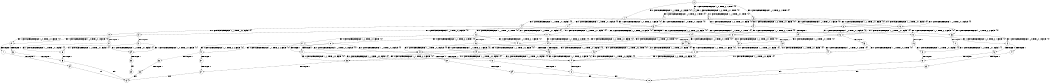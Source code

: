 digraph BCG {
size = "7, 10.5";
center = TRUE;
node [shape = circle];
0 [peripheries = 2];
0 -> 1 [label = "EX !0 !ATOMIC_EXCH_BRANCH (1, +1, TRUE, +0, 1, TRUE) !{0}"];
0 -> 2 [label = "EX !1 !ATOMIC_EXCH_BRANCH (1, +0, TRUE, +0, 1, TRUE) !{0}"];
0 -> 3 [label = "EX !0 !ATOMIC_EXCH_BRANCH (1, +1, TRUE, +0, 1, TRUE) !{0}"];
1 -> 4 [label = "EX !0 !ATOMIC_EXCH_BRANCH (1, +1, TRUE, +0, 1, FALSE) !{0}"];
1 -> 5 [label = "EX !1 !ATOMIC_EXCH_BRANCH (1, +0, TRUE, +0, 1, FALSE) !{0}"];
1 -> 6 [label = "EX !0 !ATOMIC_EXCH_BRANCH (1, +1, TRUE, +0, 1, FALSE) !{0}"];
2 -> 2 [label = "EX !1 !ATOMIC_EXCH_BRANCH (1, +0, TRUE, +0, 1, TRUE) !{0}"];
2 -> 7 [label = "EX !0 !ATOMIC_EXCH_BRANCH (1, +1, TRUE, +0, 1, TRUE) !{0}"];
2 -> 8 [label = "EX !0 !ATOMIC_EXCH_BRANCH (1, +1, TRUE, +0, 1, TRUE) !{0}"];
3 -> 9 [label = "EX !1 !ATOMIC_EXCH_BRANCH (1, +0, TRUE, +0, 1, FALSE) !{0}"];
3 -> 6 [label = "EX !0 !ATOMIC_EXCH_BRANCH (1, +1, TRUE, +0, 1, FALSE) !{0}"];
4 -> 10 [label = "EX !0 !ATOMIC_EXCH_BRANCH (1, +1, TRUE, +0, 2, FALSE) !{0}"];
4 -> 11 [label = "EX !1 !ATOMIC_EXCH_BRANCH (1, +0, TRUE, +0, 1, FALSE) !{0}"];
4 -> 12 [label = "EX !0 !ATOMIC_EXCH_BRANCH (1, +1, TRUE, +0, 2, FALSE) !{0}"];
5 -> 13 [label = "EX !0 !ATOMIC_EXCH_BRANCH (1, +1, TRUE, +0, 1, TRUE) !{0}"];
5 -> 14 [label = "TERMINATE !1"];
5 -> 15 [label = "EX !0 !ATOMIC_EXCH_BRANCH (1, +1, TRUE, +0, 1, TRUE) !{0}"];
6 -> 16 [label = "EX !1 !ATOMIC_EXCH_BRANCH (1, +0, TRUE, +0, 1, FALSE) !{0}"];
6 -> 12 [label = "EX !0 !ATOMIC_EXCH_BRANCH (1, +1, TRUE, +0, 2, FALSE) !{0}"];
7 -> 17 [label = "EX !0 !ATOMIC_EXCH_BRANCH (1, +1, TRUE, +0, 1, FALSE) !{0}"];
7 -> 5 [label = "EX !1 !ATOMIC_EXCH_BRANCH (1, +0, TRUE, +0, 1, FALSE) !{0}"];
7 -> 18 [label = "EX !0 !ATOMIC_EXCH_BRANCH (1, +1, TRUE, +0, 1, FALSE) !{0}"];
8 -> 9 [label = "EX !1 !ATOMIC_EXCH_BRANCH (1, +0, TRUE, +0, 1, FALSE) !{0}"];
8 -> 18 [label = "EX !0 !ATOMIC_EXCH_BRANCH (1, +1, TRUE, +0, 1, FALSE) !{0}"];
9 -> 19 [label = "TERMINATE !1"];
9 -> 15 [label = "EX !0 !ATOMIC_EXCH_BRANCH (1, +1, TRUE, +0, 1, TRUE) !{0}"];
10 -> 20 [label = "EX !1 !ATOMIC_EXCH_BRANCH (1, +0, TRUE, +0, 1, FALSE) !{0}"];
10 -> 21 [label = "TERMINATE !0"];
11 -> 22 [label = "EX !0 !ATOMIC_EXCH_BRANCH (1, +1, TRUE, +0, 2, TRUE) !{0}"];
11 -> 23 [label = "TERMINATE !1"];
11 -> 24 [label = "EX !0 !ATOMIC_EXCH_BRANCH (1, +1, TRUE, +0, 2, TRUE) !{0}"];
12 -> 25 [label = "EX !1 !ATOMIC_EXCH_BRANCH (1, +0, TRUE, +0, 1, FALSE) !{0}"];
12 -> 26 [label = "TERMINATE !0"];
13 -> 27 [label = "EX !0 !ATOMIC_EXCH_BRANCH (1, +1, TRUE, +0, 1, FALSE) !{0}"];
13 -> 28 [label = "TERMINATE !1"];
13 -> 29 [label = "EX !0 !ATOMIC_EXCH_BRANCH (1, +1, TRUE, +0, 1, FALSE) !{0}"];
14 -> 30 [label = "EX !0 !ATOMIC_EXCH_BRANCH (1, +1, TRUE, +0, 1, TRUE) !{0}"];
14 -> 31 [label = "EX !0 !ATOMIC_EXCH_BRANCH (1, +1, TRUE, +0, 1, TRUE) !{0}"];
15 -> 32 [label = "TERMINATE !1"];
15 -> 29 [label = "EX !0 !ATOMIC_EXCH_BRANCH (1, +1, TRUE, +0, 1, FALSE) !{0}"];
16 -> 33 [label = "TERMINATE !1"];
16 -> 24 [label = "EX !0 !ATOMIC_EXCH_BRANCH (1, +1, TRUE, +0, 2, TRUE) !{0}"];
17 -> 34 [label = "EX !0 !ATOMIC_EXCH_BRANCH (1, +1, TRUE, +0, 2, FALSE) !{0}"];
17 -> 11 [label = "EX !1 !ATOMIC_EXCH_BRANCH (1, +0, TRUE, +0, 1, FALSE) !{0}"];
17 -> 35 [label = "EX !0 !ATOMIC_EXCH_BRANCH (1, +1, TRUE, +0, 2, FALSE) !{0}"];
18 -> 16 [label = "EX !1 !ATOMIC_EXCH_BRANCH (1, +0, TRUE, +0, 1, FALSE) !{0}"];
18 -> 35 [label = "EX !0 !ATOMIC_EXCH_BRANCH (1, +1, TRUE, +0, 2, FALSE) !{0}"];
19 -> 31 [label = "EX !0 !ATOMIC_EXCH_BRANCH (1, +1, TRUE, +0, 1, TRUE) !{0}"];
20 -> 36 [label = "TERMINATE !0"];
20 -> 37 [label = "TERMINATE !1"];
21 -> 38 [label = "EX !1 !ATOMIC_EXCH_BRANCH (1, +0, TRUE, +0, 1, FALSE) !{1}"];
21 -> 39 [label = "EX !1 !ATOMIC_EXCH_BRANCH (1, +0, TRUE, +0, 1, FALSE) !{1}"];
22 -> 40 [label = "EX !0 !ATOMIC_EXCH_BRANCH (1, +1, TRUE, +0, 2, FALSE) !{0}"];
22 -> 41 [label = "TERMINATE !1"];
22 -> 42 [label = "EX !0 !ATOMIC_EXCH_BRANCH (1, +1, TRUE, +0, 2, FALSE) !{0}"];
23 -> 43 [label = "EX !0 !ATOMIC_EXCH_BRANCH (1, +1, TRUE, +0, 2, TRUE) !{0}"];
23 -> 44 [label = "EX !0 !ATOMIC_EXCH_BRANCH (1, +1, TRUE, +0, 2, TRUE) !{0}"];
24 -> 45 [label = "TERMINATE !1"];
24 -> 42 [label = "EX !0 !ATOMIC_EXCH_BRANCH (1, +1, TRUE, +0, 2, FALSE) !{0}"];
25 -> 46 [label = "TERMINATE !0"];
25 -> 47 [label = "TERMINATE !1"];
26 -> 48 [label = "EX !1 !ATOMIC_EXCH_BRANCH (1, +0, TRUE, +0, 1, FALSE) !{1}"];
27 -> 40 [label = "EX !0 !ATOMIC_EXCH_BRANCH (1, +1, TRUE, +0, 2, FALSE) !{0}"];
27 -> 41 [label = "TERMINATE !1"];
27 -> 42 [label = "EX !0 !ATOMIC_EXCH_BRANCH (1, +1, TRUE, +0, 2, FALSE) !{0}"];
28 -> 49 [label = "EX !0 !ATOMIC_EXCH_BRANCH (1, +1, TRUE, +0, 1, FALSE) !{0}"];
28 -> 50 [label = "EX !0 !ATOMIC_EXCH_BRANCH (1, +1, TRUE, +0, 1, FALSE) !{0}"];
29 -> 45 [label = "TERMINATE !1"];
29 -> 42 [label = "EX !0 !ATOMIC_EXCH_BRANCH (1, +1, TRUE, +0, 2, FALSE) !{0}"];
30 -> 49 [label = "EX !0 !ATOMIC_EXCH_BRANCH (1, +1, TRUE, +0, 1, FALSE) !{0}"];
30 -> 50 [label = "EX !0 !ATOMIC_EXCH_BRANCH (1, +1, TRUE, +0, 1, FALSE) !{0}"];
31 -> 50 [label = "EX !0 !ATOMIC_EXCH_BRANCH (1, +1, TRUE, +0, 1, FALSE) !{0}"];
32 -> 50 [label = "EX !0 !ATOMIC_EXCH_BRANCH (1, +1, TRUE, +0, 1, FALSE) !{0}"];
33 -> 44 [label = "EX !0 !ATOMIC_EXCH_BRANCH (1, +1, TRUE, +0, 2, TRUE) !{0}"];
34 -> 20 [label = "EX !1 !ATOMIC_EXCH_BRANCH (1, +0, TRUE, +0, 1, FALSE) !{0}"];
34 -> 51 [label = "TERMINATE !0"];
35 -> 25 [label = "EX !1 !ATOMIC_EXCH_BRANCH (1, +0, TRUE, +0, 1, FALSE) !{0}"];
35 -> 52 [label = "TERMINATE !0"];
36 -> 53 [label = "TERMINATE !1"];
37 -> 54 [label = "TERMINATE !0"];
38 -> 53 [label = "TERMINATE !1"];
39 -> 55 [label = "TERMINATE !1"];
40 -> 56 [label = "TERMINATE !0"];
40 -> 57 [label = "TERMINATE !1"];
41 -> 58 [label = "EX !0 !ATOMIC_EXCH_BRANCH (1, +1, TRUE, +0, 2, FALSE) !{0}"];
41 -> 59 [label = "EX !0 !ATOMIC_EXCH_BRANCH (1, +1, TRUE, +0, 2, FALSE) !{0}"];
42 -> 60 [label = "TERMINATE !0"];
42 -> 61 [label = "TERMINATE !1"];
43 -> 58 [label = "EX !0 !ATOMIC_EXCH_BRANCH (1, +1, TRUE, +0, 2, FALSE) !{0}"];
43 -> 59 [label = "EX !0 !ATOMIC_EXCH_BRANCH (1, +1, TRUE, +0, 2, FALSE) !{0}"];
44 -> 59 [label = "EX !0 !ATOMIC_EXCH_BRANCH (1, +1, TRUE, +0, 2, FALSE) !{0}"];
45 -> 59 [label = "EX !0 !ATOMIC_EXCH_BRANCH (1, +1, TRUE, +0, 2, FALSE) !{0}"];
46 -> 62 [label = "TERMINATE !1"];
47 -> 63 [label = "TERMINATE !0"];
48 -> 62 [label = "TERMINATE !1"];
49 -> 58 [label = "EX !0 !ATOMIC_EXCH_BRANCH (1, +1, TRUE, +0, 2, FALSE) !{0}"];
49 -> 59 [label = "EX !0 !ATOMIC_EXCH_BRANCH (1, +1, TRUE, +0, 2, FALSE) !{0}"];
50 -> 59 [label = "EX !0 !ATOMIC_EXCH_BRANCH (1, +1, TRUE, +0, 2, FALSE) !{0}"];
51 -> 38 [label = "EX !1 !ATOMIC_EXCH_BRANCH (1, +0, TRUE, +0, 1, FALSE) !{1}"];
51 -> 39 [label = "EX !1 !ATOMIC_EXCH_BRANCH (1, +0, TRUE, +0, 1, FALSE) !{1}"];
52 -> 48 [label = "EX !1 !ATOMIC_EXCH_BRANCH (1, +0, TRUE, +0, 1, FALSE) !{1}"];
53 -> 64 [label = "exit"];
54 -> 64 [label = "exit"];
55 -> 65 [label = "exit"];
56 -> 66 [label = "TERMINATE !1"];
57 -> 67 [label = "TERMINATE !0"];
58 -> 67 [label = "TERMINATE !0"];
59 -> 68 [label = "TERMINATE !0"];
60 -> 69 [label = "TERMINATE !1"];
61 -> 68 [label = "TERMINATE !0"];
62 -> 70 [label = "exit"];
63 -> 70 [label = "exit"];
66 -> 64 [label = "exit"];
67 -> 64 [label = "exit"];
68 -> 70 [label = "exit"];
69 -> 70 [label = "exit"];
}
